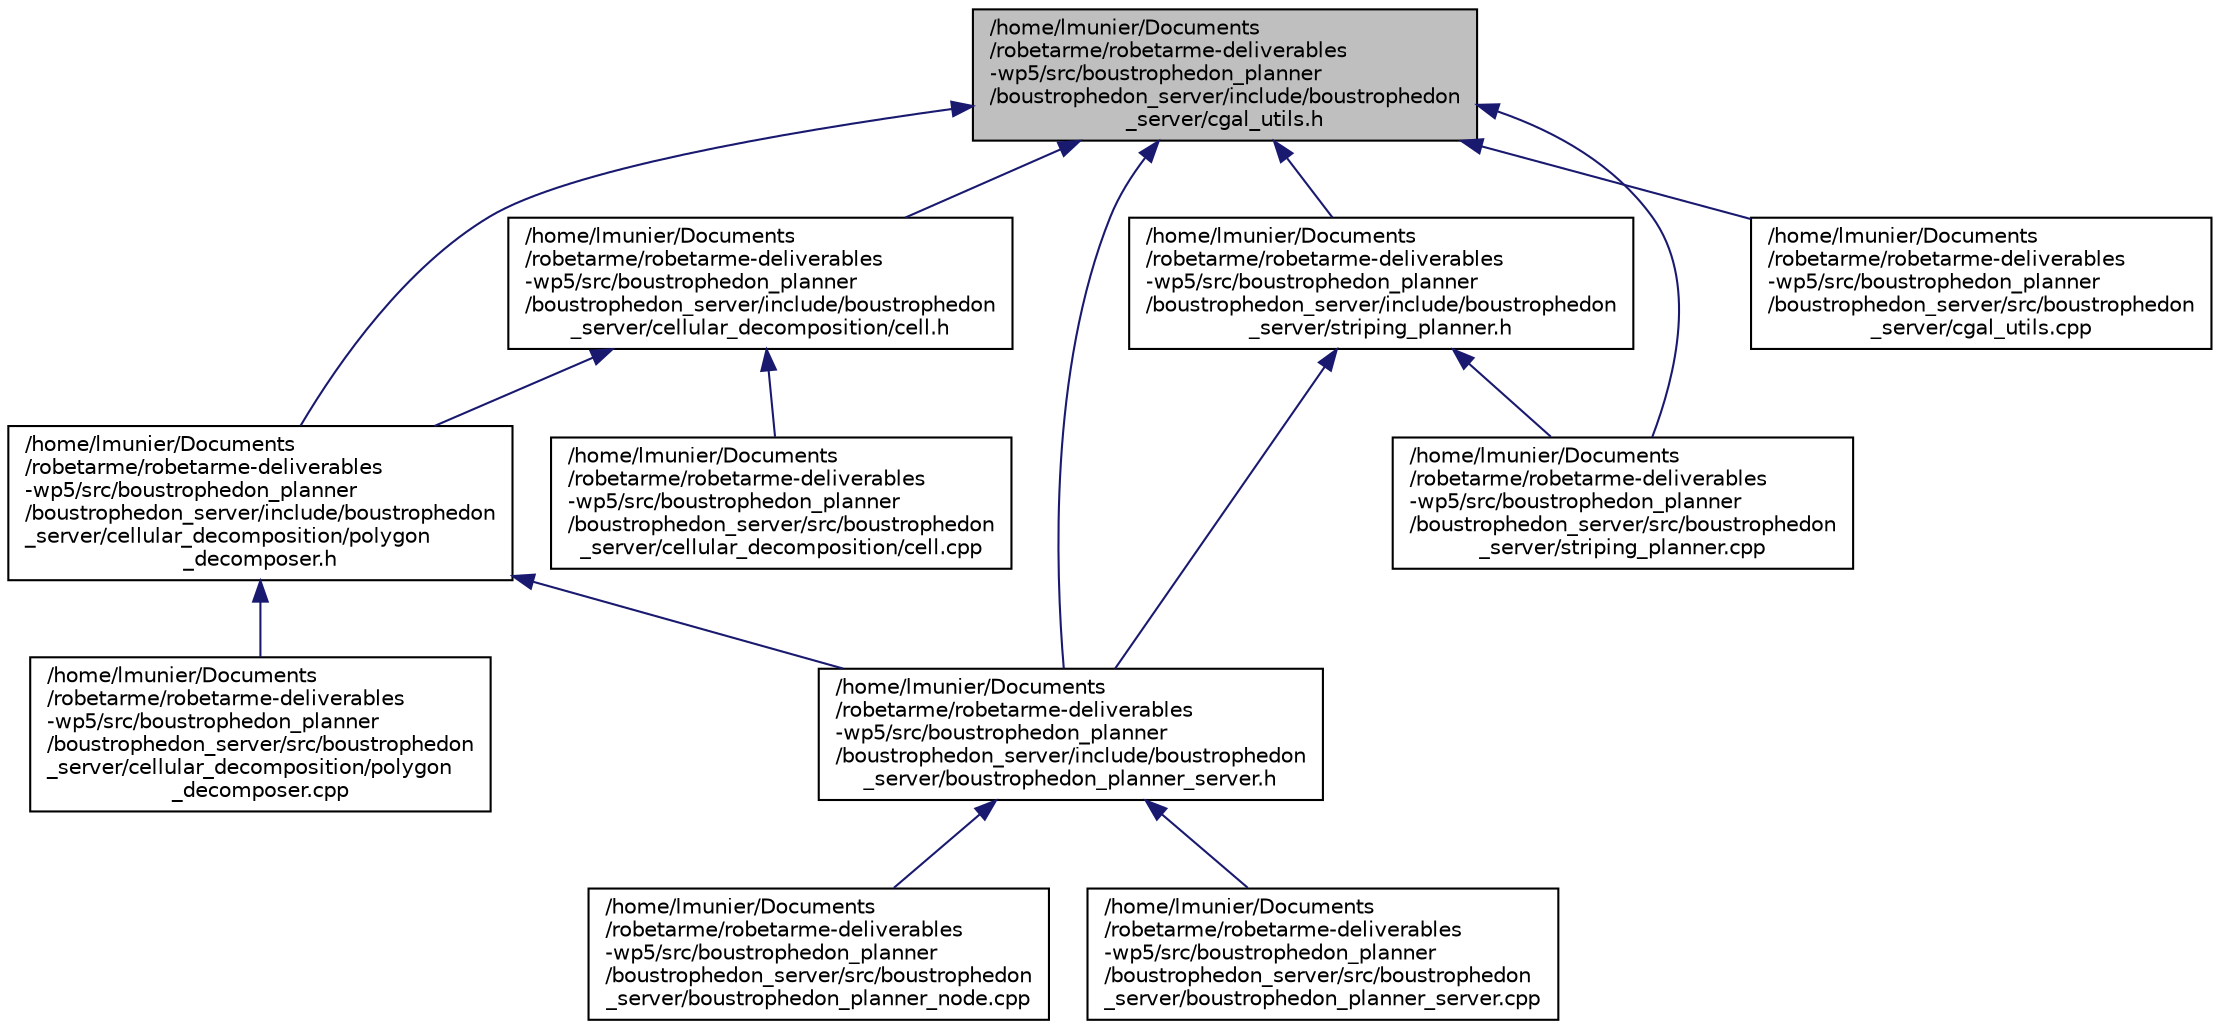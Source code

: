 digraph "/home/lmunier/Documents/robetarme/robetarme-deliverables-wp5/src/boustrophedon_planner/boustrophedon_server/include/boustrophedon_server/cgal_utils.h"
{
 // LATEX_PDF_SIZE
  edge [fontname="Helvetica",fontsize="10",labelfontname="Helvetica",labelfontsize="10"];
  node [fontname="Helvetica",fontsize="10",shape=record];
  Node1 [label="/home/lmunier/Documents\l/robetarme/robetarme-deliverables\l-wp5/src/boustrophedon_planner\l/boustrophedon_server/include/boustrophedon\l_server/cgal_utils.h",height=0.2,width=0.4,color="black", fillcolor="grey75", style="filled", fontcolor="black",tooltip=" "];
  Node1 -> Node2 [dir="back",color="midnightblue",fontsize="10",style="solid",fontname="Helvetica"];
  Node2 [label="/home/lmunier/Documents\l/robetarme/robetarme-deliverables\l-wp5/src/boustrophedon_planner\l/boustrophedon_server/include/boustrophedon\l_server/boustrophedon_planner_server.h",height=0.2,width=0.4,color="black", fillcolor="white", style="filled",URL="$boustrophedon__planner__server_8h.html",tooltip=" "];
  Node2 -> Node3 [dir="back",color="midnightblue",fontsize="10",style="solid",fontname="Helvetica"];
  Node3 [label="/home/lmunier/Documents\l/robetarme/robetarme-deliverables\l-wp5/src/boustrophedon_planner\l/boustrophedon_server/src/boustrophedon\l_server/boustrophedon_planner_node.cpp",height=0.2,width=0.4,color="black", fillcolor="white", style="filled",URL="$boustrophedon__planner__node_8cpp.html",tooltip=" "];
  Node2 -> Node4 [dir="back",color="midnightblue",fontsize="10",style="solid",fontname="Helvetica"];
  Node4 [label="/home/lmunier/Documents\l/robetarme/robetarme-deliverables\l-wp5/src/boustrophedon_planner\l/boustrophedon_server/src/boustrophedon\l_server/boustrophedon_planner_server.cpp",height=0.2,width=0.4,color="black", fillcolor="white", style="filled",URL="$boustrophedon__planner__server_8cpp.html",tooltip=" "];
  Node1 -> Node5 [dir="back",color="midnightblue",fontsize="10",style="solid",fontname="Helvetica"];
  Node5 [label="/home/lmunier/Documents\l/robetarme/robetarme-deliverables\l-wp5/src/boustrophedon_planner\l/boustrophedon_server/include/boustrophedon\l_server/cellular_decomposition/polygon\l_decomposer.h",height=0.2,width=0.4,color="black", fillcolor="white", style="filled",URL="$polygon__decomposer_8h.html",tooltip=" "];
  Node5 -> Node2 [dir="back",color="midnightblue",fontsize="10",style="solid",fontname="Helvetica"];
  Node5 -> Node6 [dir="back",color="midnightblue",fontsize="10",style="solid",fontname="Helvetica"];
  Node6 [label="/home/lmunier/Documents\l/robetarme/robetarme-deliverables\l-wp5/src/boustrophedon_planner\l/boustrophedon_server/src/boustrophedon\l_server/cellular_decomposition/polygon\l_decomposer.cpp",height=0.2,width=0.4,color="black", fillcolor="white", style="filled",URL="$polygon__decomposer_8cpp.html",tooltip=" "];
  Node1 -> Node7 [dir="back",color="midnightblue",fontsize="10",style="solid",fontname="Helvetica"];
  Node7 [label="/home/lmunier/Documents\l/robetarme/robetarme-deliverables\l-wp5/src/boustrophedon_planner\l/boustrophedon_server/include/boustrophedon\l_server/cellular_decomposition/cell.h",height=0.2,width=0.4,color="black", fillcolor="white", style="filled",URL="$cell_8h.html",tooltip=" "];
  Node7 -> Node5 [dir="back",color="midnightblue",fontsize="10",style="solid",fontname="Helvetica"];
  Node7 -> Node8 [dir="back",color="midnightblue",fontsize="10",style="solid",fontname="Helvetica"];
  Node8 [label="/home/lmunier/Documents\l/robetarme/robetarme-deliverables\l-wp5/src/boustrophedon_planner\l/boustrophedon_server/src/boustrophedon\l_server/cellular_decomposition/cell.cpp",height=0.2,width=0.4,color="black", fillcolor="white", style="filled",URL="$cell_8cpp.html",tooltip=" "];
  Node1 -> Node9 [dir="back",color="midnightblue",fontsize="10",style="solid",fontname="Helvetica"];
  Node9 [label="/home/lmunier/Documents\l/robetarme/robetarme-deliverables\l-wp5/src/boustrophedon_planner\l/boustrophedon_server/include/boustrophedon\l_server/striping_planner.h",height=0.2,width=0.4,color="black", fillcolor="white", style="filled",URL="$striping__planner_8h.html",tooltip=" "];
  Node9 -> Node2 [dir="back",color="midnightblue",fontsize="10",style="solid",fontname="Helvetica"];
  Node9 -> Node10 [dir="back",color="midnightblue",fontsize="10",style="solid",fontname="Helvetica"];
  Node10 [label="/home/lmunier/Documents\l/robetarme/robetarme-deliverables\l-wp5/src/boustrophedon_planner\l/boustrophedon_server/src/boustrophedon\l_server/striping_planner.cpp",height=0.2,width=0.4,color="black", fillcolor="white", style="filled",URL="$striping__planner_8cpp.html",tooltip=" "];
  Node1 -> Node11 [dir="back",color="midnightblue",fontsize="10",style="solid",fontname="Helvetica"];
  Node11 [label="/home/lmunier/Documents\l/robetarme/robetarme-deliverables\l-wp5/src/boustrophedon_planner\l/boustrophedon_server/src/boustrophedon\l_server/cgal_utils.cpp",height=0.2,width=0.4,color="black", fillcolor="white", style="filled",URL="$cgal__utils_8cpp.html",tooltip=" "];
  Node1 -> Node10 [dir="back",color="midnightblue",fontsize="10",style="solid",fontname="Helvetica"];
}
